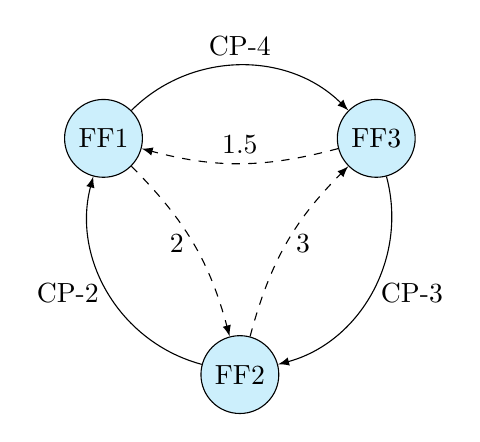 \begin{tikzpicture}
\def \radius {2cm}
\node[draw, circle, fill=cyan!20] at ({30}:\radius) (n1) {FF3};
\node[draw, circle, fill=cyan!20] at ({150}:\radius) (n2) {FF1};
\node[draw, circle, fill=cyan!20] at ({270}:\radius) (n3) {FF2};

\path[->, >=latex] (n2) edge [bend left=45] node[above]{CP-4} (n1);
\path[->, >=latex] (n3) edge [bend left=45] node[left]{CP-2} (n2);
\path[->, >=latex] (n1) edge [bend left=45] node[right]{CP-3} (n3);

\path[dashed, ->, >=latex] (n1) edge [bend left=15] node[above]{1.5} (n2);
\path[dashed, ->, >=latex] (n2) edge [bend left=15] node[left]{2} (n3);
\path[dashed, ->, >=latex] (n3) edge [bend left=15] node[right]{3} (n1);

\end{tikzpicture}
